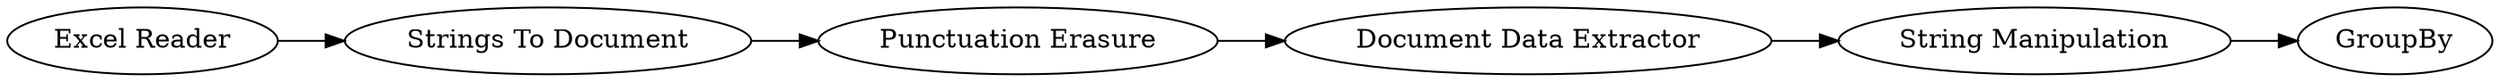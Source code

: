 digraph {
	1 -> 4
	4 -> 3
	3 -> 5
	5 -> 6
	6 -> 2
	5 [label="Document Data Extractor"]
	1 [label="Excel Reader"]
	4 [label="Strings To Document"]
	6 [label="String Manipulation"]
	3 [label="Punctuation Erasure"]
	2 [label=GroupBy]
	rankdir=LR
}
